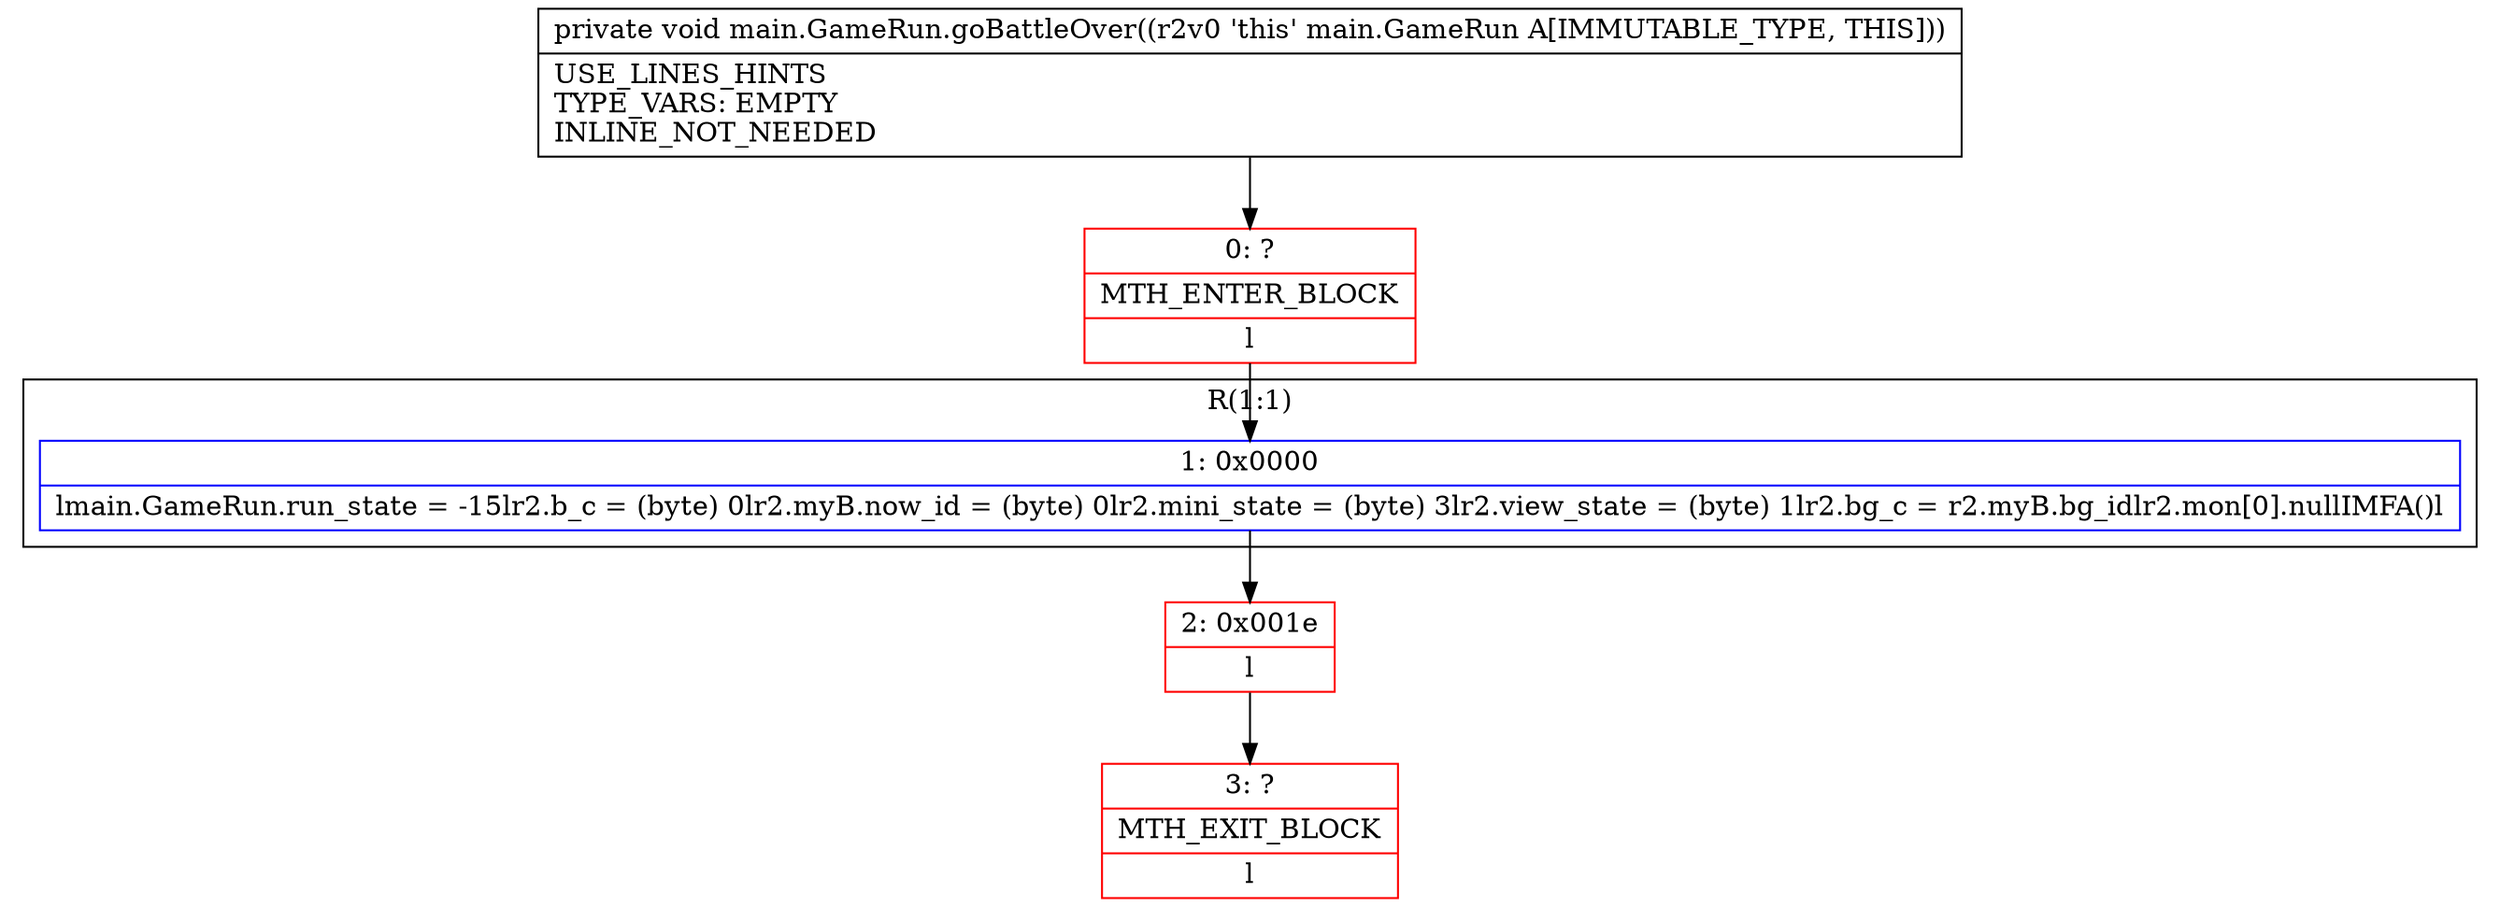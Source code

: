digraph "CFG formain.GameRun.goBattleOver()V" {
subgraph cluster_Region_1013155340 {
label = "R(1:1)";
node [shape=record,color=blue];
Node_1 [shape=record,label="{1\:\ 0x0000|lmain.GameRun.run_state = \-15lr2.b_c = (byte) 0lr2.myB.now_id = (byte) 0lr2.mini_state = (byte) 3lr2.view_state = (byte) 1lr2.bg_c = r2.myB.bg_idlr2.mon[0].nullIMFA()l}"];
}
Node_0 [shape=record,color=red,label="{0\:\ ?|MTH_ENTER_BLOCK\l|l}"];
Node_2 [shape=record,color=red,label="{2\:\ 0x001e|l}"];
Node_3 [shape=record,color=red,label="{3\:\ ?|MTH_EXIT_BLOCK\l|l}"];
MethodNode[shape=record,label="{private void main.GameRun.goBattleOver((r2v0 'this' main.GameRun A[IMMUTABLE_TYPE, THIS]))  | USE_LINES_HINTS\lTYPE_VARS: EMPTY\lINLINE_NOT_NEEDED\l}"];
MethodNode -> Node_0;
Node_1 -> Node_2;
Node_0 -> Node_1;
Node_2 -> Node_3;
}

